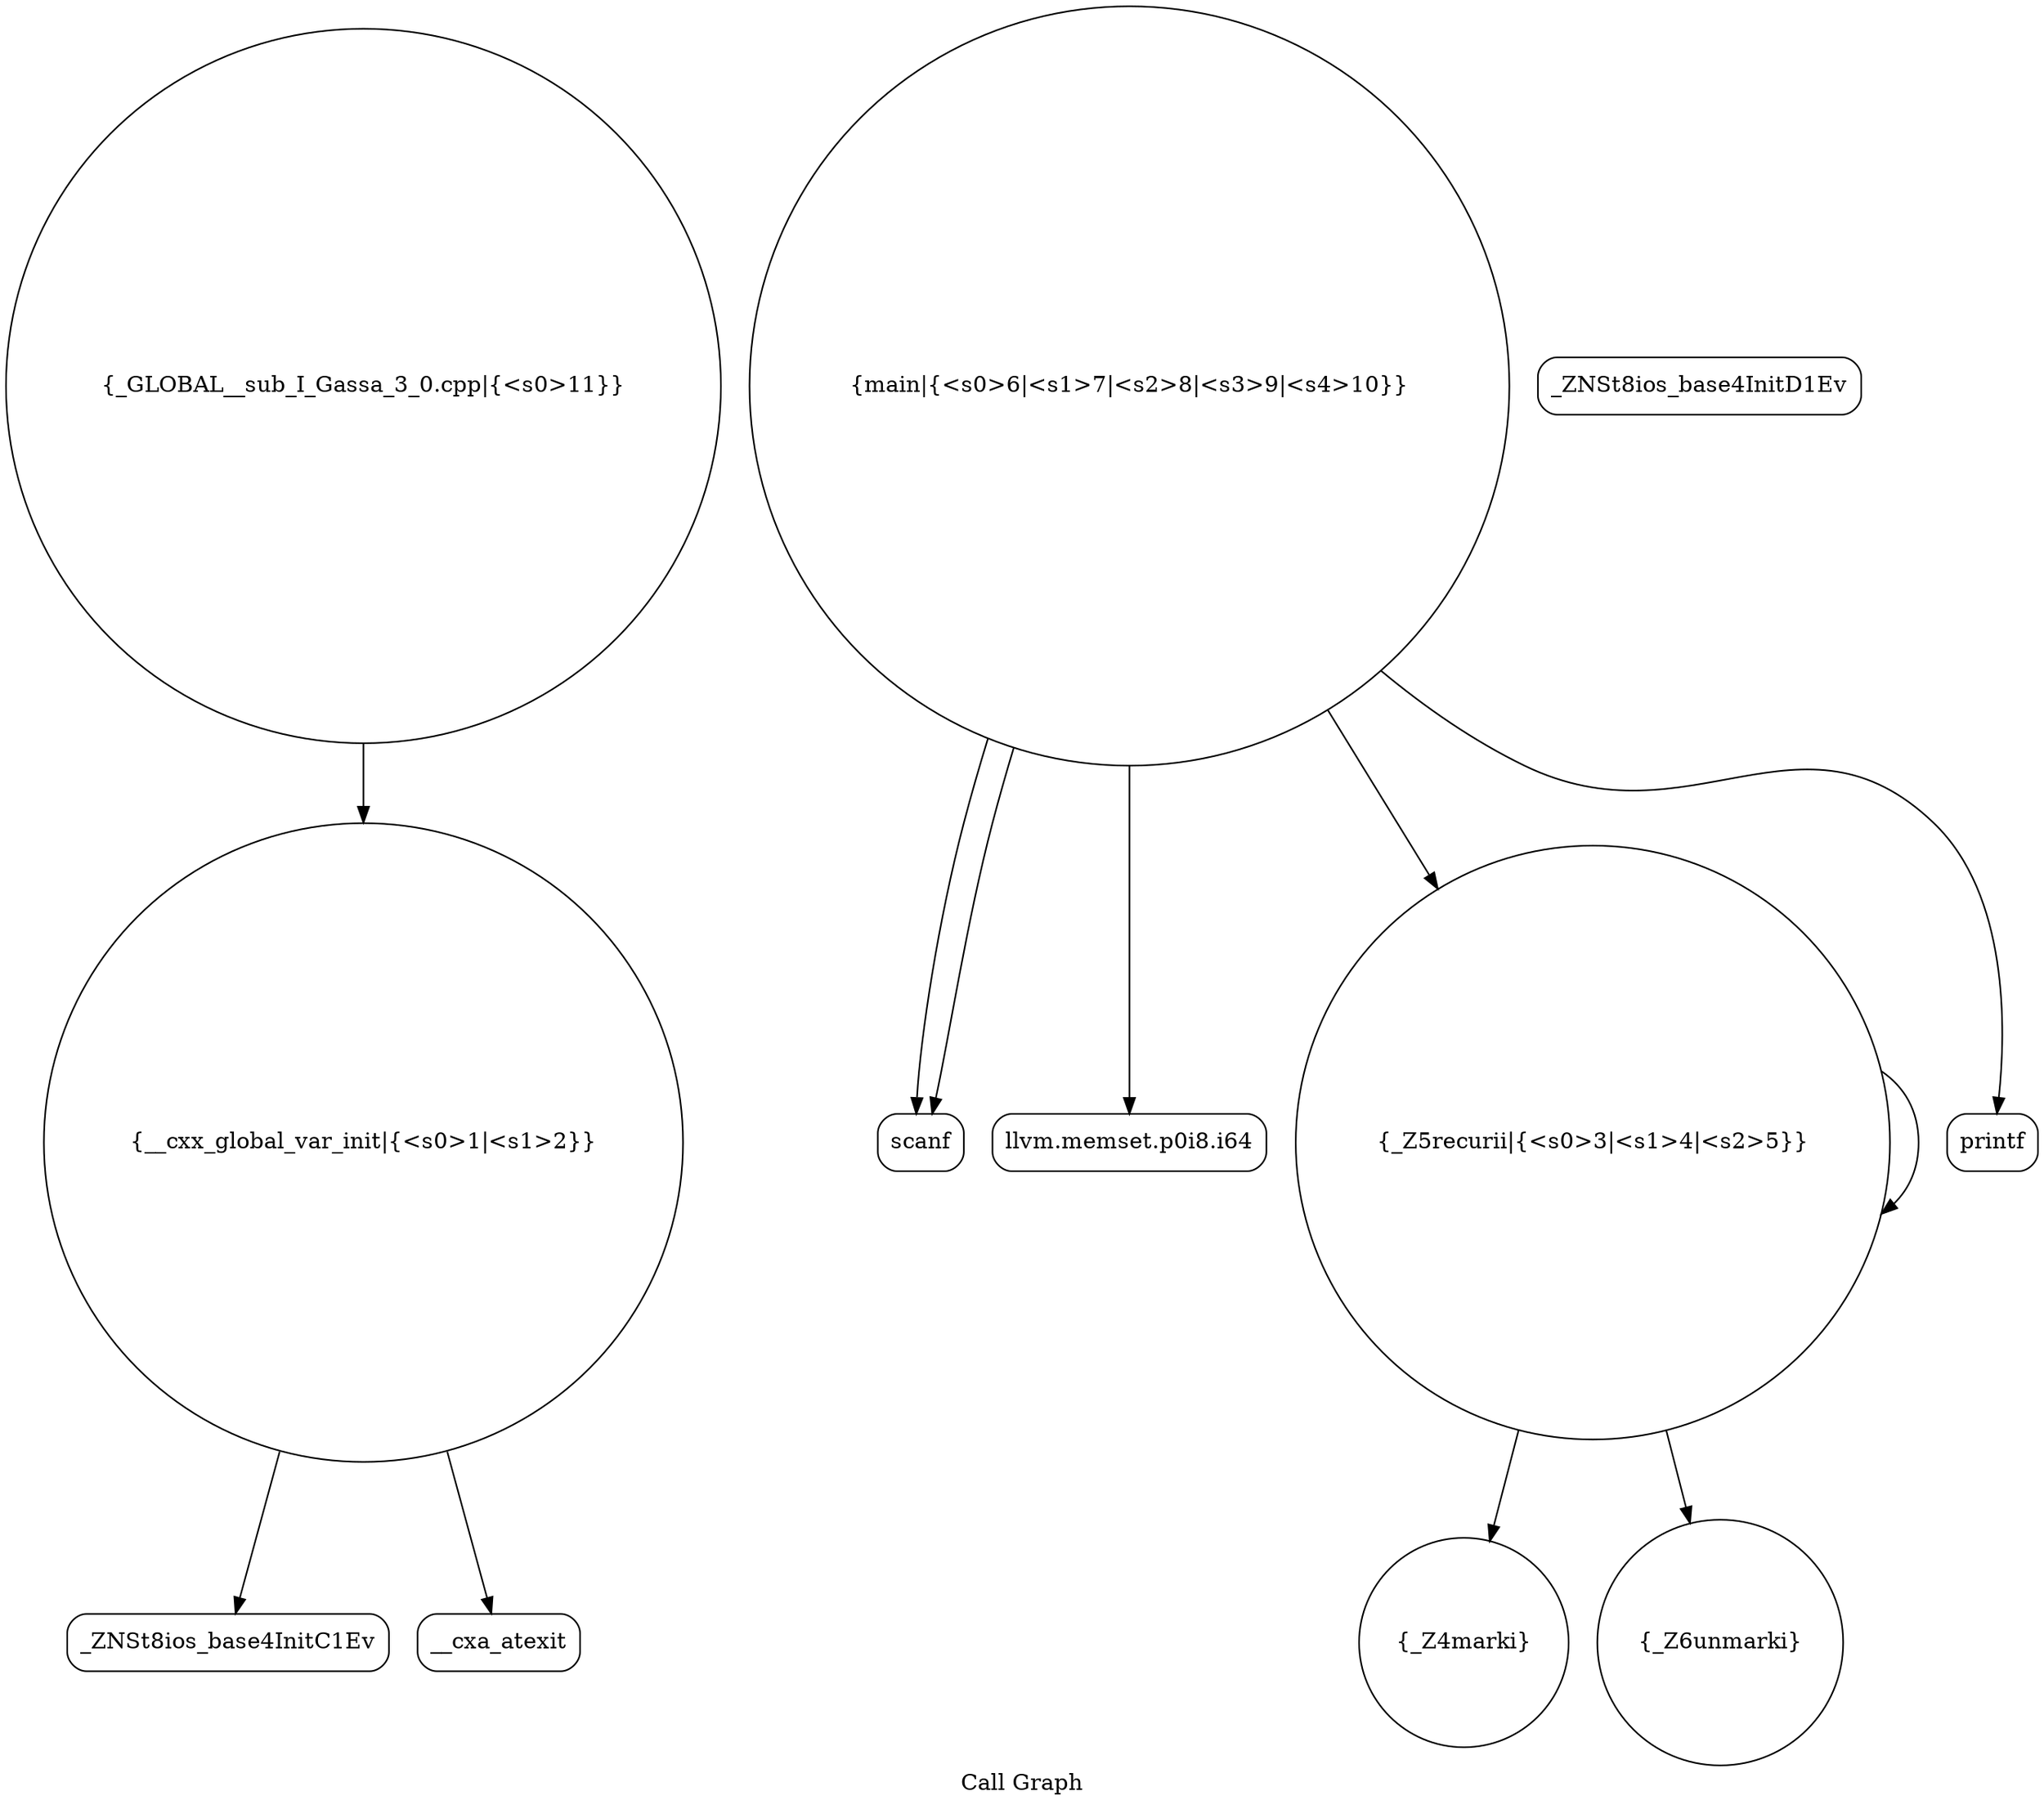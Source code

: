 digraph "Call Graph" {
	label="Call Graph";

	Node0x5558950e6740 [shape=record,shape=circle,label="{__cxx_global_var_init|{<s0>1|<s1>2}}"];
	Node0x5558950e6740:s0 -> Node0x5558950e6bd0[color=black];
	Node0x5558950e6740:s1 -> Node0x5558950e6cd0[color=black];
	Node0x5558950e6ed0 [shape=record,shape=circle,label="{main|{<s0>6|<s1>7|<s2>8|<s3>9|<s4>10}}"];
	Node0x5558950e6ed0:s0 -> Node0x5558950e6f50[color=black];
	Node0x5558950e6ed0:s1 -> Node0x5558950e6f50[color=black];
	Node0x5558950e6ed0:s2 -> Node0x5558950e6fd0[color=black];
	Node0x5558950e6ed0:s3 -> Node0x5558950e6e50[color=black];
	Node0x5558950e6ed0:s4 -> Node0x5558950e7050[color=black];
	Node0x5558950e6c50 [shape=record,shape=Mrecord,label="{_ZNSt8ios_base4InitD1Ev}"];
	Node0x5558950e6fd0 [shape=record,shape=Mrecord,label="{llvm.memset.p0i8.i64}"];
	Node0x5558950e6d50 [shape=record,shape=circle,label="{_Z4marki}"];
	Node0x5558950e70d0 [shape=record,shape=circle,label="{_GLOBAL__sub_I_Gassa_3_0.cpp|{<s0>11}}"];
	Node0x5558950e70d0:s0 -> Node0x5558950e6740[color=black];
	Node0x5558950e6e50 [shape=record,shape=circle,label="{_Z5recurii|{<s0>3|<s1>4|<s2>5}}"];
	Node0x5558950e6e50:s0 -> Node0x5558950e6d50[color=black];
	Node0x5558950e6e50:s1 -> Node0x5558950e6e50[color=black];
	Node0x5558950e6e50:s2 -> Node0x5558950e6dd0[color=black];
	Node0x5558950e6bd0 [shape=record,shape=Mrecord,label="{_ZNSt8ios_base4InitC1Ev}"];
	Node0x5558950e6f50 [shape=record,shape=Mrecord,label="{scanf}"];
	Node0x5558950e6cd0 [shape=record,shape=Mrecord,label="{__cxa_atexit}"];
	Node0x5558950e7050 [shape=record,shape=Mrecord,label="{printf}"];
	Node0x5558950e6dd0 [shape=record,shape=circle,label="{_Z6unmarki}"];
}
